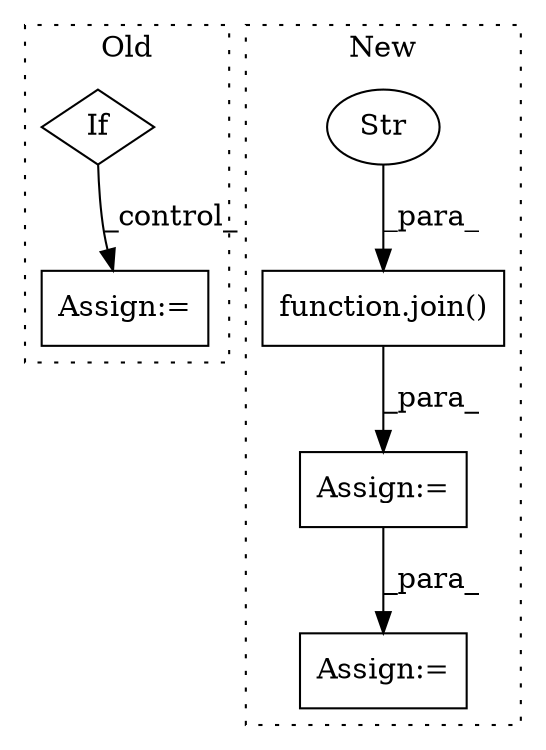 digraph G {
subgraph cluster0 {
1 [label="If" a="96" s="11884" l="3" shape="diamond"];
5 [label="Assign:=" a="68" s="12192" l="3" shape="box"];
label = "Old";
style="dotted";
}
subgraph cluster1 {
2 [label="function.join()" a="75" s="11773,11809" l="5,1" shape="box"];
3 [label="Str" a="66" s="11797" l="12" shape="ellipse"];
4 [label="Assign:=" a="68" s="11770" l="3" shape="box"];
6 [label="Assign:=" a="68" s="11896" l="3" shape="box"];
label = "New";
style="dotted";
}
1 -> 5 [label="_control_"];
2 -> 4 [label="_para_"];
3 -> 2 [label="_para_"];
4 -> 6 [label="_para_"];
}